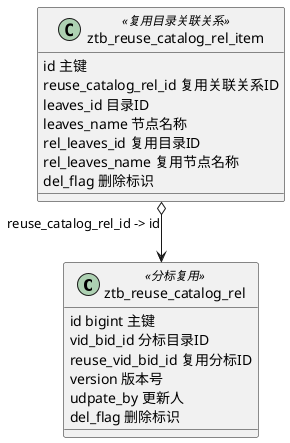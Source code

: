 @startuml
skinparam linetype ortho

class ztb_reuse_catalog_rel  <<分标复用>>{
    id bigint 主键
    vid_bid_id 分标目录ID
    reuse_vid_bid_id 复用分标ID
    version 版本号
    udpate_by 更新人
    del_flag 删除标识
}

class ztb_reuse_catalog_rel_item <<复用目录关联关系>> {
    id 主键
    reuse_catalog_rel_id 复用关联关系ID
    leaves_id 目录ID
    leaves_name 节点名称
    rel_leaves_id 复用目录ID
    rel_leaves_name 复用节点名称
    del_flag 删除标识
}

ztb_reuse_catalog_rel_item o--> ztb_reuse_catalog_rel : reuse_catalog_rel_id -> id

@enduml